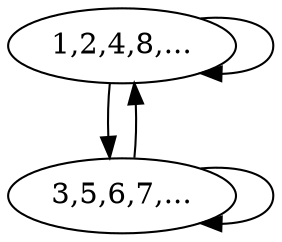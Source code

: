 digraph G {
0[label="1,2,4,8,...", color="black", bgcolor="lightgrey"];
1[label="3,5,6,7,...", color="black", bgcolor="lightgrey"];
0->0 ;
0->1 ;
1->0 ;
1->1 ;
}
